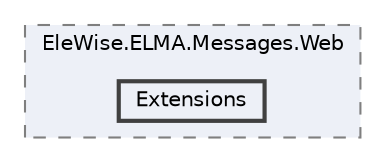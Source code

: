 digraph "Web/Modules/EleWise.ELMA.Messages.Web/Extensions"
{
 // LATEX_PDF_SIZE
  bgcolor="transparent";
  edge [fontname=Helvetica,fontsize=10,labelfontname=Helvetica,labelfontsize=10];
  node [fontname=Helvetica,fontsize=10,shape=box,height=0.2,width=0.4];
  compound=true
  subgraph clusterdir_55c286c1ed6c24c293efe67041dc8f62 {
    graph [ bgcolor="#edf0f7", pencolor="grey50", label="EleWise.ELMA.Messages.Web", fontname=Helvetica,fontsize=10 style="filled,dashed", URL="dir_55c286c1ed6c24c293efe67041dc8f62.html",tooltip=""]
  dir_166dae8c7f00216ce080d51984bc155c [label="Extensions", fillcolor="#edf0f7", color="grey25", style="filled,bold", URL="dir_166dae8c7f00216ce080d51984bc155c.html",tooltip=""];
  }
}

